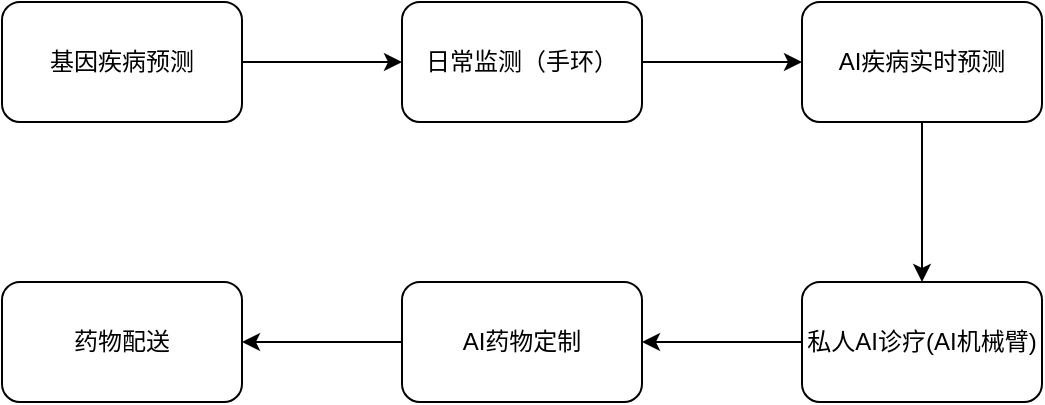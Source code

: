 <mxfile version="21.4.0" type="github">
  <diagram name="第 1 页" id="9ISkq14de3Jm-eel3zcI">
    <mxGraphModel dx="1008" dy="627" grid="1" gridSize="10" guides="1" tooltips="1" connect="1" arrows="1" fold="1" page="1" pageScale="1" pageWidth="827" pageHeight="583" math="0" shadow="0">
      <root>
        <mxCell id="0" />
        <mxCell id="1" parent="0" />
        <mxCell id="vu4yUY0Qid5626QOMicD-3" value="" style="edgeStyle=orthogonalEdgeStyle;rounded=0;orthogonalLoop=1;jettySize=auto;html=1;" parent="1" source="vu4yUY0Qid5626QOMicD-1" target="vu4yUY0Qid5626QOMicD-2" edge="1">
          <mxGeometry relative="1" as="geometry" />
        </mxCell>
        <mxCell id="vu4yUY0Qid5626QOMicD-1" value="基因疾病预测" style="rounded=1;whiteSpace=wrap;html=1;" parent="1" vertex="1">
          <mxGeometry x="60" y="120" width="120" height="60" as="geometry" />
        </mxCell>
        <mxCell id="vu4yUY0Qid5626QOMicD-5" value="" style="edgeStyle=orthogonalEdgeStyle;rounded=0;orthogonalLoop=1;jettySize=auto;html=1;" parent="1" source="vu4yUY0Qid5626QOMicD-2" target="vu4yUY0Qid5626QOMicD-4" edge="1">
          <mxGeometry relative="1" as="geometry" />
        </mxCell>
        <mxCell id="vu4yUY0Qid5626QOMicD-2" value="日常监测（手环）" style="rounded=1;whiteSpace=wrap;html=1;" parent="1" vertex="1">
          <mxGeometry x="260" y="120" width="120" height="60" as="geometry" />
        </mxCell>
        <mxCell id="vu4yUY0Qid5626QOMicD-14" value="" style="edgeStyle=orthogonalEdgeStyle;rounded=0;orthogonalLoop=1;jettySize=auto;html=1;" parent="1" source="vu4yUY0Qid5626QOMicD-4" target="vu4yUY0Qid5626QOMicD-13" edge="1">
          <mxGeometry relative="1" as="geometry" />
        </mxCell>
        <mxCell id="vu4yUY0Qid5626QOMicD-4" value="AI疾病实时预测" style="whiteSpace=wrap;html=1;rounded=1;" parent="1" vertex="1">
          <mxGeometry x="460" y="120" width="120" height="60" as="geometry" />
        </mxCell>
        <mxCell id="vu4yUY0Qid5626QOMicD-16" value="" style="edgeStyle=orthogonalEdgeStyle;rounded=0;orthogonalLoop=1;jettySize=auto;html=1;" parent="1" source="vu4yUY0Qid5626QOMicD-13" target="vu4yUY0Qid5626QOMicD-15" edge="1">
          <mxGeometry relative="1" as="geometry" />
        </mxCell>
        <mxCell id="vu4yUY0Qid5626QOMicD-13" value="私人AI诊疗(AI机械臂)" style="whiteSpace=wrap;html=1;rounded=1;" parent="1" vertex="1">
          <mxGeometry x="460" y="260" width="120" height="60" as="geometry" />
        </mxCell>
        <mxCell id="vu4yUY0Qid5626QOMicD-18" value="" style="edgeStyle=orthogonalEdgeStyle;rounded=0;orthogonalLoop=1;jettySize=auto;html=1;" parent="1" source="vu4yUY0Qid5626QOMicD-15" target="vu4yUY0Qid5626QOMicD-17" edge="1">
          <mxGeometry relative="1" as="geometry" />
        </mxCell>
        <mxCell id="vu4yUY0Qid5626QOMicD-15" value="AI药物定制" style="whiteSpace=wrap;html=1;rounded=1;" parent="1" vertex="1">
          <mxGeometry x="260" y="260" width="120" height="60" as="geometry" />
        </mxCell>
        <mxCell id="vu4yUY0Qid5626QOMicD-17" value="药物配送" style="whiteSpace=wrap;html=1;rounded=1;" parent="1" vertex="1">
          <mxGeometry x="60" y="260" width="120" height="60" as="geometry" />
        </mxCell>
      </root>
    </mxGraphModel>
  </diagram>
</mxfile>

